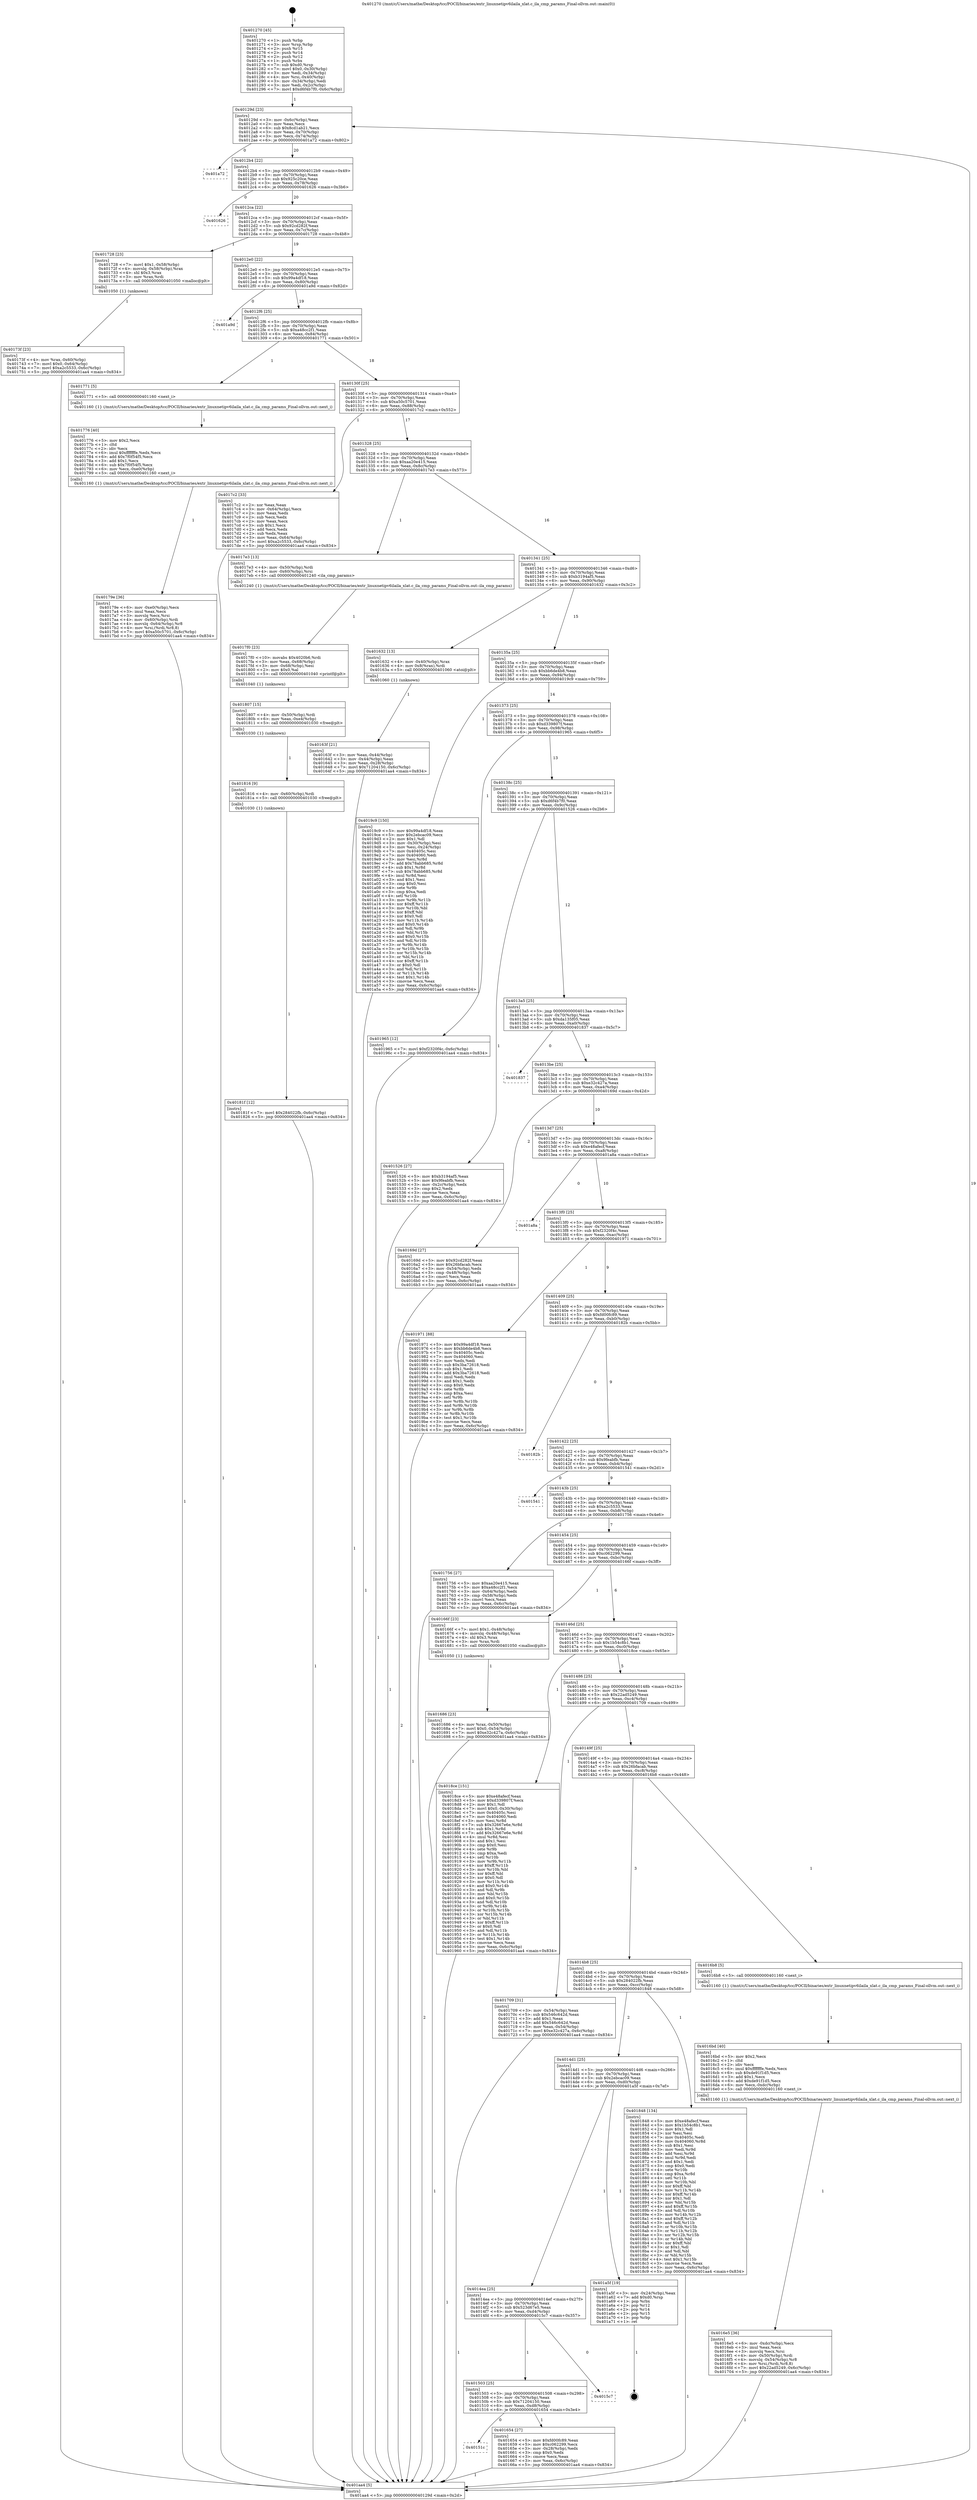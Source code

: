 digraph "0x401270" {
  label = "0x401270 (/mnt/c/Users/mathe/Desktop/tcc/POCII/binaries/extr_linuxnetipv6ilaila_xlat.c_ila_cmp_params_Final-ollvm.out::main(0))"
  labelloc = "t"
  node[shape=record]

  Entry [label="",width=0.3,height=0.3,shape=circle,fillcolor=black,style=filled]
  "0x40129d" [label="{
     0x40129d [23]\l
     | [instrs]\l
     &nbsp;&nbsp;0x40129d \<+3\>: mov -0x6c(%rbp),%eax\l
     &nbsp;&nbsp;0x4012a0 \<+2\>: mov %eax,%ecx\l
     &nbsp;&nbsp;0x4012a2 \<+6\>: sub $0x8cd1ab21,%ecx\l
     &nbsp;&nbsp;0x4012a8 \<+3\>: mov %eax,-0x70(%rbp)\l
     &nbsp;&nbsp;0x4012ab \<+3\>: mov %ecx,-0x74(%rbp)\l
     &nbsp;&nbsp;0x4012ae \<+6\>: je 0000000000401a72 \<main+0x802\>\l
  }"]
  "0x401a72" [label="{
     0x401a72\l
  }", style=dashed]
  "0x4012b4" [label="{
     0x4012b4 [22]\l
     | [instrs]\l
     &nbsp;&nbsp;0x4012b4 \<+5\>: jmp 00000000004012b9 \<main+0x49\>\l
     &nbsp;&nbsp;0x4012b9 \<+3\>: mov -0x70(%rbp),%eax\l
     &nbsp;&nbsp;0x4012bc \<+5\>: sub $0x925c20ce,%eax\l
     &nbsp;&nbsp;0x4012c1 \<+3\>: mov %eax,-0x78(%rbp)\l
     &nbsp;&nbsp;0x4012c4 \<+6\>: je 0000000000401626 \<main+0x3b6\>\l
  }"]
  Exit [label="",width=0.3,height=0.3,shape=circle,fillcolor=black,style=filled,peripheries=2]
  "0x401626" [label="{
     0x401626\l
  }", style=dashed]
  "0x4012ca" [label="{
     0x4012ca [22]\l
     | [instrs]\l
     &nbsp;&nbsp;0x4012ca \<+5\>: jmp 00000000004012cf \<main+0x5f\>\l
     &nbsp;&nbsp;0x4012cf \<+3\>: mov -0x70(%rbp),%eax\l
     &nbsp;&nbsp;0x4012d2 \<+5\>: sub $0x92cd282f,%eax\l
     &nbsp;&nbsp;0x4012d7 \<+3\>: mov %eax,-0x7c(%rbp)\l
     &nbsp;&nbsp;0x4012da \<+6\>: je 0000000000401728 \<main+0x4b8\>\l
  }"]
  "0x40181f" [label="{
     0x40181f [12]\l
     | [instrs]\l
     &nbsp;&nbsp;0x40181f \<+7\>: movl $0x284022fb,-0x6c(%rbp)\l
     &nbsp;&nbsp;0x401826 \<+5\>: jmp 0000000000401aa4 \<main+0x834\>\l
  }"]
  "0x401728" [label="{
     0x401728 [23]\l
     | [instrs]\l
     &nbsp;&nbsp;0x401728 \<+7\>: movl $0x1,-0x58(%rbp)\l
     &nbsp;&nbsp;0x40172f \<+4\>: movslq -0x58(%rbp),%rax\l
     &nbsp;&nbsp;0x401733 \<+4\>: shl $0x3,%rax\l
     &nbsp;&nbsp;0x401737 \<+3\>: mov %rax,%rdi\l
     &nbsp;&nbsp;0x40173a \<+5\>: call 0000000000401050 \<malloc@plt\>\l
     | [calls]\l
     &nbsp;&nbsp;0x401050 \{1\} (unknown)\l
  }"]
  "0x4012e0" [label="{
     0x4012e0 [22]\l
     | [instrs]\l
     &nbsp;&nbsp;0x4012e0 \<+5\>: jmp 00000000004012e5 \<main+0x75\>\l
     &nbsp;&nbsp;0x4012e5 \<+3\>: mov -0x70(%rbp),%eax\l
     &nbsp;&nbsp;0x4012e8 \<+5\>: sub $0x99a4df18,%eax\l
     &nbsp;&nbsp;0x4012ed \<+3\>: mov %eax,-0x80(%rbp)\l
     &nbsp;&nbsp;0x4012f0 \<+6\>: je 0000000000401a9d \<main+0x82d\>\l
  }"]
  "0x401816" [label="{
     0x401816 [9]\l
     | [instrs]\l
     &nbsp;&nbsp;0x401816 \<+4\>: mov -0x60(%rbp),%rdi\l
     &nbsp;&nbsp;0x40181a \<+5\>: call 0000000000401030 \<free@plt\>\l
     | [calls]\l
     &nbsp;&nbsp;0x401030 \{1\} (unknown)\l
  }"]
  "0x401a9d" [label="{
     0x401a9d\l
  }", style=dashed]
  "0x4012f6" [label="{
     0x4012f6 [25]\l
     | [instrs]\l
     &nbsp;&nbsp;0x4012f6 \<+5\>: jmp 00000000004012fb \<main+0x8b\>\l
     &nbsp;&nbsp;0x4012fb \<+3\>: mov -0x70(%rbp),%eax\l
     &nbsp;&nbsp;0x4012fe \<+5\>: sub $0xa48cc2f1,%eax\l
     &nbsp;&nbsp;0x401303 \<+6\>: mov %eax,-0x84(%rbp)\l
     &nbsp;&nbsp;0x401309 \<+6\>: je 0000000000401771 \<main+0x501\>\l
  }"]
  "0x401807" [label="{
     0x401807 [15]\l
     | [instrs]\l
     &nbsp;&nbsp;0x401807 \<+4\>: mov -0x50(%rbp),%rdi\l
     &nbsp;&nbsp;0x40180b \<+6\>: mov %eax,-0xe4(%rbp)\l
     &nbsp;&nbsp;0x401811 \<+5\>: call 0000000000401030 \<free@plt\>\l
     | [calls]\l
     &nbsp;&nbsp;0x401030 \{1\} (unknown)\l
  }"]
  "0x401771" [label="{
     0x401771 [5]\l
     | [instrs]\l
     &nbsp;&nbsp;0x401771 \<+5\>: call 0000000000401160 \<next_i\>\l
     | [calls]\l
     &nbsp;&nbsp;0x401160 \{1\} (/mnt/c/Users/mathe/Desktop/tcc/POCII/binaries/extr_linuxnetipv6ilaila_xlat.c_ila_cmp_params_Final-ollvm.out::next_i)\l
  }"]
  "0x40130f" [label="{
     0x40130f [25]\l
     | [instrs]\l
     &nbsp;&nbsp;0x40130f \<+5\>: jmp 0000000000401314 \<main+0xa4\>\l
     &nbsp;&nbsp;0x401314 \<+3\>: mov -0x70(%rbp),%eax\l
     &nbsp;&nbsp;0x401317 \<+5\>: sub $0xa50c5701,%eax\l
     &nbsp;&nbsp;0x40131c \<+6\>: mov %eax,-0x88(%rbp)\l
     &nbsp;&nbsp;0x401322 \<+6\>: je 00000000004017c2 \<main+0x552\>\l
  }"]
  "0x4017f0" [label="{
     0x4017f0 [23]\l
     | [instrs]\l
     &nbsp;&nbsp;0x4017f0 \<+10\>: movabs $0x4020b6,%rdi\l
     &nbsp;&nbsp;0x4017fa \<+3\>: mov %eax,-0x68(%rbp)\l
     &nbsp;&nbsp;0x4017fd \<+3\>: mov -0x68(%rbp),%esi\l
     &nbsp;&nbsp;0x401800 \<+2\>: mov $0x0,%al\l
     &nbsp;&nbsp;0x401802 \<+5\>: call 0000000000401040 \<printf@plt\>\l
     | [calls]\l
     &nbsp;&nbsp;0x401040 \{1\} (unknown)\l
  }"]
  "0x4017c2" [label="{
     0x4017c2 [33]\l
     | [instrs]\l
     &nbsp;&nbsp;0x4017c2 \<+2\>: xor %eax,%eax\l
     &nbsp;&nbsp;0x4017c4 \<+3\>: mov -0x64(%rbp),%ecx\l
     &nbsp;&nbsp;0x4017c7 \<+2\>: mov %eax,%edx\l
     &nbsp;&nbsp;0x4017c9 \<+2\>: sub %ecx,%edx\l
     &nbsp;&nbsp;0x4017cb \<+2\>: mov %eax,%ecx\l
     &nbsp;&nbsp;0x4017cd \<+3\>: sub $0x1,%ecx\l
     &nbsp;&nbsp;0x4017d0 \<+2\>: add %ecx,%edx\l
     &nbsp;&nbsp;0x4017d2 \<+2\>: sub %edx,%eax\l
     &nbsp;&nbsp;0x4017d4 \<+3\>: mov %eax,-0x64(%rbp)\l
     &nbsp;&nbsp;0x4017d7 \<+7\>: movl $0xa2c5533,-0x6c(%rbp)\l
     &nbsp;&nbsp;0x4017de \<+5\>: jmp 0000000000401aa4 \<main+0x834\>\l
  }"]
  "0x401328" [label="{
     0x401328 [25]\l
     | [instrs]\l
     &nbsp;&nbsp;0x401328 \<+5\>: jmp 000000000040132d \<main+0xbd\>\l
     &nbsp;&nbsp;0x40132d \<+3\>: mov -0x70(%rbp),%eax\l
     &nbsp;&nbsp;0x401330 \<+5\>: sub $0xaa20e415,%eax\l
     &nbsp;&nbsp;0x401335 \<+6\>: mov %eax,-0x8c(%rbp)\l
     &nbsp;&nbsp;0x40133b \<+6\>: je 00000000004017e3 \<main+0x573\>\l
  }"]
  "0x40179e" [label="{
     0x40179e [36]\l
     | [instrs]\l
     &nbsp;&nbsp;0x40179e \<+6\>: mov -0xe0(%rbp),%ecx\l
     &nbsp;&nbsp;0x4017a4 \<+3\>: imul %eax,%ecx\l
     &nbsp;&nbsp;0x4017a7 \<+3\>: movslq %ecx,%rsi\l
     &nbsp;&nbsp;0x4017aa \<+4\>: mov -0x60(%rbp),%rdi\l
     &nbsp;&nbsp;0x4017ae \<+4\>: movslq -0x64(%rbp),%r8\l
     &nbsp;&nbsp;0x4017b2 \<+4\>: mov %rsi,(%rdi,%r8,8)\l
     &nbsp;&nbsp;0x4017b6 \<+7\>: movl $0xa50c5701,-0x6c(%rbp)\l
     &nbsp;&nbsp;0x4017bd \<+5\>: jmp 0000000000401aa4 \<main+0x834\>\l
  }"]
  "0x4017e3" [label="{
     0x4017e3 [13]\l
     | [instrs]\l
     &nbsp;&nbsp;0x4017e3 \<+4\>: mov -0x50(%rbp),%rdi\l
     &nbsp;&nbsp;0x4017e7 \<+4\>: mov -0x60(%rbp),%rsi\l
     &nbsp;&nbsp;0x4017eb \<+5\>: call 0000000000401240 \<ila_cmp_params\>\l
     | [calls]\l
     &nbsp;&nbsp;0x401240 \{1\} (/mnt/c/Users/mathe/Desktop/tcc/POCII/binaries/extr_linuxnetipv6ilaila_xlat.c_ila_cmp_params_Final-ollvm.out::ila_cmp_params)\l
  }"]
  "0x401341" [label="{
     0x401341 [25]\l
     | [instrs]\l
     &nbsp;&nbsp;0x401341 \<+5\>: jmp 0000000000401346 \<main+0xd6\>\l
     &nbsp;&nbsp;0x401346 \<+3\>: mov -0x70(%rbp),%eax\l
     &nbsp;&nbsp;0x401349 \<+5\>: sub $0xb3194af5,%eax\l
     &nbsp;&nbsp;0x40134e \<+6\>: mov %eax,-0x90(%rbp)\l
     &nbsp;&nbsp;0x401354 \<+6\>: je 0000000000401632 \<main+0x3c2\>\l
  }"]
  "0x401776" [label="{
     0x401776 [40]\l
     | [instrs]\l
     &nbsp;&nbsp;0x401776 \<+5\>: mov $0x2,%ecx\l
     &nbsp;&nbsp;0x40177b \<+1\>: cltd\l
     &nbsp;&nbsp;0x40177c \<+2\>: idiv %ecx\l
     &nbsp;&nbsp;0x40177e \<+6\>: imul $0xfffffffe,%edx,%ecx\l
     &nbsp;&nbsp;0x401784 \<+6\>: add $0x7f0f54f5,%ecx\l
     &nbsp;&nbsp;0x40178a \<+3\>: add $0x1,%ecx\l
     &nbsp;&nbsp;0x40178d \<+6\>: sub $0x7f0f54f5,%ecx\l
     &nbsp;&nbsp;0x401793 \<+6\>: mov %ecx,-0xe0(%rbp)\l
     &nbsp;&nbsp;0x401799 \<+5\>: call 0000000000401160 \<next_i\>\l
     | [calls]\l
     &nbsp;&nbsp;0x401160 \{1\} (/mnt/c/Users/mathe/Desktop/tcc/POCII/binaries/extr_linuxnetipv6ilaila_xlat.c_ila_cmp_params_Final-ollvm.out::next_i)\l
  }"]
  "0x401632" [label="{
     0x401632 [13]\l
     | [instrs]\l
     &nbsp;&nbsp;0x401632 \<+4\>: mov -0x40(%rbp),%rax\l
     &nbsp;&nbsp;0x401636 \<+4\>: mov 0x8(%rax),%rdi\l
     &nbsp;&nbsp;0x40163a \<+5\>: call 0000000000401060 \<atoi@plt\>\l
     | [calls]\l
     &nbsp;&nbsp;0x401060 \{1\} (unknown)\l
  }"]
  "0x40135a" [label="{
     0x40135a [25]\l
     | [instrs]\l
     &nbsp;&nbsp;0x40135a \<+5\>: jmp 000000000040135f \<main+0xef\>\l
     &nbsp;&nbsp;0x40135f \<+3\>: mov -0x70(%rbp),%eax\l
     &nbsp;&nbsp;0x401362 \<+5\>: sub $0xbb6de4b8,%eax\l
     &nbsp;&nbsp;0x401367 \<+6\>: mov %eax,-0x94(%rbp)\l
     &nbsp;&nbsp;0x40136d \<+6\>: je 00000000004019c9 \<main+0x759\>\l
  }"]
  "0x40173f" [label="{
     0x40173f [23]\l
     | [instrs]\l
     &nbsp;&nbsp;0x40173f \<+4\>: mov %rax,-0x60(%rbp)\l
     &nbsp;&nbsp;0x401743 \<+7\>: movl $0x0,-0x64(%rbp)\l
     &nbsp;&nbsp;0x40174a \<+7\>: movl $0xa2c5533,-0x6c(%rbp)\l
     &nbsp;&nbsp;0x401751 \<+5\>: jmp 0000000000401aa4 \<main+0x834\>\l
  }"]
  "0x4019c9" [label="{
     0x4019c9 [150]\l
     | [instrs]\l
     &nbsp;&nbsp;0x4019c9 \<+5\>: mov $0x99a4df18,%eax\l
     &nbsp;&nbsp;0x4019ce \<+5\>: mov $0x2ebcac09,%ecx\l
     &nbsp;&nbsp;0x4019d3 \<+2\>: mov $0x1,%dl\l
     &nbsp;&nbsp;0x4019d5 \<+3\>: mov -0x30(%rbp),%esi\l
     &nbsp;&nbsp;0x4019d8 \<+3\>: mov %esi,-0x24(%rbp)\l
     &nbsp;&nbsp;0x4019db \<+7\>: mov 0x40405c,%esi\l
     &nbsp;&nbsp;0x4019e2 \<+7\>: mov 0x404060,%edi\l
     &nbsp;&nbsp;0x4019e9 \<+3\>: mov %esi,%r8d\l
     &nbsp;&nbsp;0x4019ec \<+7\>: add $0x78abb685,%r8d\l
     &nbsp;&nbsp;0x4019f3 \<+4\>: sub $0x1,%r8d\l
     &nbsp;&nbsp;0x4019f7 \<+7\>: sub $0x78abb685,%r8d\l
     &nbsp;&nbsp;0x4019fe \<+4\>: imul %r8d,%esi\l
     &nbsp;&nbsp;0x401a02 \<+3\>: and $0x1,%esi\l
     &nbsp;&nbsp;0x401a05 \<+3\>: cmp $0x0,%esi\l
     &nbsp;&nbsp;0x401a08 \<+4\>: sete %r9b\l
     &nbsp;&nbsp;0x401a0c \<+3\>: cmp $0xa,%edi\l
     &nbsp;&nbsp;0x401a0f \<+4\>: setl %r10b\l
     &nbsp;&nbsp;0x401a13 \<+3\>: mov %r9b,%r11b\l
     &nbsp;&nbsp;0x401a16 \<+4\>: xor $0xff,%r11b\l
     &nbsp;&nbsp;0x401a1a \<+3\>: mov %r10b,%bl\l
     &nbsp;&nbsp;0x401a1d \<+3\>: xor $0xff,%bl\l
     &nbsp;&nbsp;0x401a20 \<+3\>: xor $0x0,%dl\l
     &nbsp;&nbsp;0x401a23 \<+3\>: mov %r11b,%r14b\l
     &nbsp;&nbsp;0x401a26 \<+4\>: and $0x0,%r14b\l
     &nbsp;&nbsp;0x401a2a \<+3\>: and %dl,%r9b\l
     &nbsp;&nbsp;0x401a2d \<+3\>: mov %bl,%r15b\l
     &nbsp;&nbsp;0x401a30 \<+4\>: and $0x0,%r15b\l
     &nbsp;&nbsp;0x401a34 \<+3\>: and %dl,%r10b\l
     &nbsp;&nbsp;0x401a37 \<+3\>: or %r9b,%r14b\l
     &nbsp;&nbsp;0x401a3a \<+3\>: or %r10b,%r15b\l
     &nbsp;&nbsp;0x401a3d \<+3\>: xor %r15b,%r14b\l
     &nbsp;&nbsp;0x401a40 \<+3\>: or %bl,%r11b\l
     &nbsp;&nbsp;0x401a43 \<+4\>: xor $0xff,%r11b\l
     &nbsp;&nbsp;0x401a47 \<+3\>: or $0x0,%dl\l
     &nbsp;&nbsp;0x401a4a \<+3\>: and %dl,%r11b\l
     &nbsp;&nbsp;0x401a4d \<+3\>: or %r11b,%r14b\l
     &nbsp;&nbsp;0x401a50 \<+4\>: test $0x1,%r14b\l
     &nbsp;&nbsp;0x401a54 \<+3\>: cmovne %ecx,%eax\l
     &nbsp;&nbsp;0x401a57 \<+3\>: mov %eax,-0x6c(%rbp)\l
     &nbsp;&nbsp;0x401a5a \<+5\>: jmp 0000000000401aa4 \<main+0x834\>\l
  }"]
  "0x401373" [label="{
     0x401373 [25]\l
     | [instrs]\l
     &nbsp;&nbsp;0x401373 \<+5\>: jmp 0000000000401378 \<main+0x108\>\l
     &nbsp;&nbsp;0x401378 \<+3\>: mov -0x70(%rbp),%eax\l
     &nbsp;&nbsp;0x40137b \<+5\>: sub $0xd339807f,%eax\l
     &nbsp;&nbsp;0x401380 \<+6\>: mov %eax,-0x98(%rbp)\l
     &nbsp;&nbsp;0x401386 \<+6\>: je 0000000000401965 \<main+0x6f5\>\l
  }"]
  "0x4016e5" [label="{
     0x4016e5 [36]\l
     | [instrs]\l
     &nbsp;&nbsp;0x4016e5 \<+6\>: mov -0xdc(%rbp),%ecx\l
     &nbsp;&nbsp;0x4016eb \<+3\>: imul %eax,%ecx\l
     &nbsp;&nbsp;0x4016ee \<+3\>: movslq %ecx,%rsi\l
     &nbsp;&nbsp;0x4016f1 \<+4\>: mov -0x50(%rbp),%rdi\l
     &nbsp;&nbsp;0x4016f5 \<+4\>: movslq -0x54(%rbp),%r8\l
     &nbsp;&nbsp;0x4016f9 \<+4\>: mov %rsi,(%rdi,%r8,8)\l
     &nbsp;&nbsp;0x4016fd \<+7\>: movl $0x22ad5249,-0x6c(%rbp)\l
     &nbsp;&nbsp;0x401704 \<+5\>: jmp 0000000000401aa4 \<main+0x834\>\l
  }"]
  "0x401965" [label="{
     0x401965 [12]\l
     | [instrs]\l
     &nbsp;&nbsp;0x401965 \<+7\>: movl $0xf2320f4c,-0x6c(%rbp)\l
     &nbsp;&nbsp;0x40196c \<+5\>: jmp 0000000000401aa4 \<main+0x834\>\l
  }"]
  "0x40138c" [label="{
     0x40138c [25]\l
     | [instrs]\l
     &nbsp;&nbsp;0x40138c \<+5\>: jmp 0000000000401391 \<main+0x121\>\l
     &nbsp;&nbsp;0x401391 \<+3\>: mov -0x70(%rbp),%eax\l
     &nbsp;&nbsp;0x401394 \<+5\>: sub $0xd6f4b7f0,%eax\l
     &nbsp;&nbsp;0x401399 \<+6\>: mov %eax,-0x9c(%rbp)\l
     &nbsp;&nbsp;0x40139f \<+6\>: je 0000000000401526 \<main+0x2b6\>\l
  }"]
  "0x4016bd" [label="{
     0x4016bd [40]\l
     | [instrs]\l
     &nbsp;&nbsp;0x4016bd \<+5\>: mov $0x2,%ecx\l
     &nbsp;&nbsp;0x4016c2 \<+1\>: cltd\l
     &nbsp;&nbsp;0x4016c3 \<+2\>: idiv %ecx\l
     &nbsp;&nbsp;0x4016c5 \<+6\>: imul $0xfffffffe,%edx,%ecx\l
     &nbsp;&nbsp;0x4016cb \<+6\>: sub $0xde91f1d5,%ecx\l
     &nbsp;&nbsp;0x4016d1 \<+3\>: add $0x1,%ecx\l
     &nbsp;&nbsp;0x4016d4 \<+6\>: add $0xde91f1d5,%ecx\l
     &nbsp;&nbsp;0x4016da \<+6\>: mov %ecx,-0xdc(%rbp)\l
     &nbsp;&nbsp;0x4016e0 \<+5\>: call 0000000000401160 \<next_i\>\l
     | [calls]\l
     &nbsp;&nbsp;0x401160 \{1\} (/mnt/c/Users/mathe/Desktop/tcc/POCII/binaries/extr_linuxnetipv6ilaila_xlat.c_ila_cmp_params_Final-ollvm.out::next_i)\l
  }"]
  "0x401526" [label="{
     0x401526 [27]\l
     | [instrs]\l
     &nbsp;&nbsp;0x401526 \<+5\>: mov $0xb3194af5,%eax\l
     &nbsp;&nbsp;0x40152b \<+5\>: mov $0x9feabfb,%ecx\l
     &nbsp;&nbsp;0x401530 \<+3\>: mov -0x2c(%rbp),%edx\l
     &nbsp;&nbsp;0x401533 \<+3\>: cmp $0x2,%edx\l
     &nbsp;&nbsp;0x401536 \<+3\>: cmovne %ecx,%eax\l
     &nbsp;&nbsp;0x401539 \<+3\>: mov %eax,-0x6c(%rbp)\l
     &nbsp;&nbsp;0x40153c \<+5\>: jmp 0000000000401aa4 \<main+0x834\>\l
  }"]
  "0x4013a5" [label="{
     0x4013a5 [25]\l
     | [instrs]\l
     &nbsp;&nbsp;0x4013a5 \<+5\>: jmp 00000000004013aa \<main+0x13a\>\l
     &nbsp;&nbsp;0x4013aa \<+3\>: mov -0x70(%rbp),%eax\l
     &nbsp;&nbsp;0x4013ad \<+5\>: sub $0xda135f05,%eax\l
     &nbsp;&nbsp;0x4013b2 \<+6\>: mov %eax,-0xa0(%rbp)\l
     &nbsp;&nbsp;0x4013b8 \<+6\>: je 0000000000401837 \<main+0x5c7\>\l
  }"]
  "0x401aa4" [label="{
     0x401aa4 [5]\l
     | [instrs]\l
     &nbsp;&nbsp;0x401aa4 \<+5\>: jmp 000000000040129d \<main+0x2d\>\l
  }"]
  "0x401270" [label="{
     0x401270 [45]\l
     | [instrs]\l
     &nbsp;&nbsp;0x401270 \<+1\>: push %rbp\l
     &nbsp;&nbsp;0x401271 \<+3\>: mov %rsp,%rbp\l
     &nbsp;&nbsp;0x401274 \<+2\>: push %r15\l
     &nbsp;&nbsp;0x401276 \<+2\>: push %r14\l
     &nbsp;&nbsp;0x401278 \<+2\>: push %r12\l
     &nbsp;&nbsp;0x40127a \<+1\>: push %rbx\l
     &nbsp;&nbsp;0x40127b \<+7\>: sub $0xd0,%rsp\l
     &nbsp;&nbsp;0x401282 \<+7\>: movl $0x0,-0x30(%rbp)\l
     &nbsp;&nbsp;0x401289 \<+3\>: mov %edi,-0x34(%rbp)\l
     &nbsp;&nbsp;0x40128c \<+4\>: mov %rsi,-0x40(%rbp)\l
     &nbsp;&nbsp;0x401290 \<+3\>: mov -0x34(%rbp),%edi\l
     &nbsp;&nbsp;0x401293 \<+3\>: mov %edi,-0x2c(%rbp)\l
     &nbsp;&nbsp;0x401296 \<+7\>: movl $0xd6f4b7f0,-0x6c(%rbp)\l
  }"]
  "0x40163f" [label="{
     0x40163f [21]\l
     | [instrs]\l
     &nbsp;&nbsp;0x40163f \<+3\>: mov %eax,-0x44(%rbp)\l
     &nbsp;&nbsp;0x401642 \<+3\>: mov -0x44(%rbp),%eax\l
     &nbsp;&nbsp;0x401645 \<+3\>: mov %eax,-0x28(%rbp)\l
     &nbsp;&nbsp;0x401648 \<+7\>: movl $0x71204150,-0x6c(%rbp)\l
     &nbsp;&nbsp;0x40164f \<+5\>: jmp 0000000000401aa4 \<main+0x834\>\l
  }"]
  "0x401686" [label="{
     0x401686 [23]\l
     | [instrs]\l
     &nbsp;&nbsp;0x401686 \<+4\>: mov %rax,-0x50(%rbp)\l
     &nbsp;&nbsp;0x40168a \<+7\>: movl $0x0,-0x54(%rbp)\l
     &nbsp;&nbsp;0x401691 \<+7\>: movl $0xe32c427a,-0x6c(%rbp)\l
     &nbsp;&nbsp;0x401698 \<+5\>: jmp 0000000000401aa4 \<main+0x834\>\l
  }"]
  "0x401837" [label="{
     0x401837\l
  }", style=dashed]
  "0x4013be" [label="{
     0x4013be [25]\l
     | [instrs]\l
     &nbsp;&nbsp;0x4013be \<+5\>: jmp 00000000004013c3 \<main+0x153\>\l
     &nbsp;&nbsp;0x4013c3 \<+3\>: mov -0x70(%rbp),%eax\l
     &nbsp;&nbsp;0x4013c6 \<+5\>: sub $0xe32c427a,%eax\l
     &nbsp;&nbsp;0x4013cb \<+6\>: mov %eax,-0xa4(%rbp)\l
     &nbsp;&nbsp;0x4013d1 \<+6\>: je 000000000040169d \<main+0x42d\>\l
  }"]
  "0x40151c" [label="{
     0x40151c\l
  }", style=dashed]
  "0x40169d" [label="{
     0x40169d [27]\l
     | [instrs]\l
     &nbsp;&nbsp;0x40169d \<+5\>: mov $0x92cd282f,%eax\l
     &nbsp;&nbsp;0x4016a2 \<+5\>: mov $0x26bfacab,%ecx\l
     &nbsp;&nbsp;0x4016a7 \<+3\>: mov -0x54(%rbp),%edx\l
     &nbsp;&nbsp;0x4016aa \<+3\>: cmp -0x48(%rbp),%edx\l
     &nbsp;&nbsp;0x4016ad \<+3\>: cmovl %ecx,%eax\l
     &nbsp;&nbsp;0x4016b0 \<+3\>: mov %eax,-0x6c(%rbp)\l
     &nbsp;&nbsp;0x4016b3 \<+5\>: jmp 0000000000401aa4 \<main+0x834\>\l
  }"]
  "0x4013d7" [label="{
     0x4013d7 [25]\l
     | [instrs]\l
     &nbsp;&nbsp;0x4013d7 \<+5\>: jmp 00000000004013dc \<main+0x16c\>\l
     &nbsp;&nbsp;0x4013dc \<+3\>: mov -0x70(%rbp),%eax\l
     &nbsp;&nbsp;0x4013df \<+5\>: sub $0xe48afecf,%eax\l
     &nbsp;&nbsp;0x4013e4 \<+6\>: mov %eax,-0xa8(%rbp)\l
     &nbsp;&nbsp;0x4013ea \<+6\>: je 0000000000401a8a \<main+0x81a\>\l
  }"]
  "0x401654" [label="{
     0x401654 [27]\l
     | [instrs]\l
     &nbsp;&nbsp;0x401654 \<+5\>: mov $0xfd00fc89,%eax\l
     &nbsp;&nbsp;0x401659 \<+5\>: mov $0xc062299,%ecx\l
     &nbsp;&nbsp;0x40165e \<+3\>: mov -0x28(%rbp),%edx\l
     &nbsp;&nbsp;0x401661 \<+3\>: cmp $0x0,%edx\l
     &nbsp;&nbsp;0x401664 \<+3\>: cmove %ecx,%eax\l
     &nbsp;&nbsp;0x401667 \<+3\>: mov %eax,-0x6c(%rbp)\l
     &nbsp;&nbsp;0x40166a \<+5\>: jmp 0000000000401aa4 \<main+0x834\>\l
  }"]
  "0x401a8a" [label="{
     0x401a8a\l
  }", style=dashed]
  "0x4013f0" [label="{
     0x4013f0 [25]\l
     | [instrs]\l
     &nbsp;&nbsp;0x4013f0 \<+5\>: jmp 00000000004013f5 \<main+0x185\>\l
     &nbsp;&nbsp;0x4013f5 \<+3\>: mov -0x70(%rbp),%eax\l
     &nbsp;&nbsp;0x4013f8 \<+5\>: sub $0xf2320f4c,%eax\l
     &nbsp;&nbsp;0x4013fd \<+6\>: mov %eax,-0xac(%rbp)\l
     &nbsp;&nbsp;0x401403 \<+6\>: je 0000000000401971 \<main+0x701\>\l
  }"]
  "0x401503" [label="{
     0x401503 [25]\l
     | [instrs]\l
     &nbsp;&nbsp;0x401503 \<+5\>: jmp 0000000000401508 \<main+0x298\>\l
     &nbsp;&nbsp;0x401508 \<+3\>: mov -0x70(%rbp),%eax\l
     &nbsp;&nbsp;0x40150b \<+5\>: sub $0x71204150,%eax\l
     &nbsp;&nbsp;0x401510 \<+6\>: mov %eax,-0xd8(%rbp)\l
     &nbsp;&nbsp;0x401516 \<+6\>: je 0000000000401654 \<main+0x3e4\>\l
  }"]
  "0x401971" [label="{
     0x401971 [88]\l
     | [instrs]\l
     &nbsp;&nbsp;0x401971 \<+5\>: mov $0x99a4df18,%eax\l
     &nbsp;&nbsp;0x401976 \<+5\>: mov $0xbb6de4b8,%ecx\l
     &nbsp;&nbsp;0x40197b \<+7\>: mov 0x40405c,%edx\l
     &nbsp;&nbsp;0x401982 \<+7\>: mov 0x404060,%esi\l
     &nbsp;&nbsp;0x401989 \<+2\>: mov %edx,%edi\l
     &nbsp;&nbsp;0x40198b \<+6\>: sub $0x3ba72618,%edi\l
     &nbsp;&nbsp;0x401991 \<+3\>: sub $0x1,%edi\l
     &nbsp;&nbsp;0x401994 \<+6\>: add $0x3ba72618,%edi\l
     &nbsp;&nbsp;0x40199a \<+3\>: imul %edi,%edx\l
     &nbsp;&nbsp;0x40199d \<+3\>: and $0x1,%edx\l
     &nbsp;&nbsp;0x4019a0 \<+3\>: cmp $0x0,%edx\l
     &nbsp;&nbsp;0x4019a3 \<+4\>: sete %r8b\l
     &nbsp;&nbsp;0x4019a7 \<+3\>: cmp $0xa,%esi\l
     &nbsp;&nbsp;0x4019aa \<+4\>: setl %r9b\l
     &nbsp;&nbsp;0x4019ae \<+3\>: mov %r8b,%r10b\l
     &nbsp;&nbsp;0x4019b1 \<+3\>: and %r9b,%r10b\l
     &nbsp;&nbsp;0x4019b4 \<+3\>: xor %r9b,%r8b\l
     &nbsp;&nbsp;0x4019b7 \<+3\>: or %r8b,%r10b\l
     &nbsp;&nbsp;0x4019ba \<+4\>: test $0x1,%r10b\l
     &nbsp;&nbsp;0x4019be \<+3\>: cmovne %ecx,%eax\l
     &nbsp;&nbsp;0x4019c1 \<+3\>: mov %eax,-0x6c(%rbp)\l
     &nbsp;&nbsp;0x4019c4 \<+5\>: jmp 0000000000401aa4 \<main+0x834\>\l
  }"]
  "0x401409" [label="{
     0x401409 [25]\l
     | [instrs]\l
     &nbsp;&nbsp;0x401409 \<+5\>: jmp 000000000040140e \<main+0x19e\>\l
     &nbsp;&nbsp;0x40140e \<+3\>: mov -0x70(%rbp),%eax\l
     &nbsp;&nbsp;0x401411 \<+5\>: sub $0xfd00fc89,%eax\l
     &nbsp;&nbsp;0x401416 \<+6\>: mov %eax,-0xb0(%rbp)\l
     &nbsp;&nbsp;0x40141c \<+6\>: je 000000000040182b \<main+0x5bb\>\l
  }"]
  "0x4015c7" [label="{
     0x4015c7\l
  }", style=dashed]
  "0x40182b" [label="{
     0x40182b\l
  }", style=dashed]
  "0x401422" [label="{
     0x401422 [25]\l
     | [instrs]\l
     &nbsp;&nbsp;0x401422 \<+5\>: jmp 0000000000401427 \<main+0x1b7\>\l
     &nbsp;&nbsp;0x401427 \<+3\>: mov -0x70(%rbp),%eax\l
     &nbsp;&nbsp;0x40142a \<+5\>: sub $0x9feabfb,%eax\l
     &nbsp;&nbsp;0x40142f \<+6\>: mov %eax,-0xb4(%rbp)\l
     &nbsp;&nbsp;0x401435 \<+6\>: je 0000000000401541 \<main+0x2d1\>\l
  }"]
  "0x4014ea" [label="{
     0x4014ea [25]\l
     | [instrs]\l
     &nbsp;&nbsp;0x4014ea \<+5\>: jmp 00000000004014ef \<main+0x27f\>\l
     &nbsp;&nbsp;0x4014ef \<+3\>: mov -0x70(%rbp),%eax\l
     &nbsp;&nbsp;0x4014f2 \<+5\>: sub $0x523d67e5,%eax\l
     &nbsp;&nbsp;0x4014f7 \<+6\>: mov %eax,-0xd4(%rbp)\l
     &nbsp;&nbsp;0x4014fd \<+6\>: je 00000000004015c7 \<main+0x357\>\l
  }"]
  "0x401541" [label="{
     0x401541\l
  }", style=dashed]
  "0x40143b" [label="{
     0x40143b [25]\l
     | [instrs]\l
     &nbsp;&nbsp;0x40143b \<+5\>: jmp 0000000000401440 \<main+0x1d0\>\l
     &nbsp;&nbsp;0x401440 \<+3\>: mov -0x70(%rbp),%eax\l
     &nbsp;&nbsp;0x401443 \<+5\>: sub $0xa2c5533,%eax\l
     &nbsp;&nbsp;0x401448 \<+6\>: mov %eax,-0xb8(%rbp)\l
     &nbsp;&nbsp;0x40144e \<+6\>: je 0000000000401756 \<main+0x4e6\>\l
  }"]
  "0x401a5f" [label="{
     0x401a5f [19]\l
     | [instrs]\l
     &nbsp;&nbsp;0x401a5f \<+3\>: mov -0x24(%rbp),%eax\l
     &nbsp;&nbsp;0x401a62 \<+7\>: add $0xd0,%rsp\l
     &nbsp;&nbsp;0x401a69 \<+1\>: pop %rbx\l
     &nbsp;&nbsp;0x401a6a \<+2\>: pop %r12\l
     &nbsp;&nbsp;0x401a6c \<+2\>: pop %r14\l
     &nbsp;&nbsp;0x401a6e \<+2\>: pop %r15\l
     &nbsp;&nbsp;0x401a70 \<+1\>: pop %rbp\l
     &nbsp;&nbsp;0x401a71 \<+1\>: ret\l
  }"]
  "0x401756" [label="{
     0x401756 [27]\l
     | [instrs]\l
     &nbsp;&nbsp;0x401756 \<+5\>: mov $0xaa20e415,%eax\l
     &nbsp;&nbsp;0x40175b \<+5\>: mov $0xa48cc2f1,%ecx\l
     &nbsp;&nbsp;0x401760 \<+3\>: mov -0x64(%rbp),%edx\l
     &nbsp;&nbsp;0x401763 \<+3\>: cmp -0x58(%rbp),%edx\l
     &nbsp;&nbsp;0x401766 \<+3\>: cmovl %ecx,%eax\l
     &nbsp;&nbsp;0x401769 \<+3\>: mov %eax,-0x6c(%rbp)\l
     &nbsp;&nbsp;0x40176c \<+5\>: jmp 0000000000401aa4 \<main+0x834\>\l
  }"]
  "0x401454" [label="{
     0x401454 [25]\l
     | [instrs]\l
     &nbsp;&nbsp;0x401454 \<+5\>: jmp 0000000000401459 \<main+0x1e9\>\l
     &nbsp;&nbsp;0x401459 \<+3\>: mov -0x70(%rbp),%eax\l
     &nbsp;&nbsp;0x40145c \<+5\>: sub $0xc062299,%eax\l
     &nbsp;&nbsp;0x401461 \<+6\>: mov %eax,-0xbc(%rbp)\l
     &nbsp;&nbsp;0x401467 \<+6\>: je 000000000040166f \<main+0x3ff\>\l
  }"]
  "0x4014d1" [label="{
     0x4014d1 [25]\l
     | [instrs]\l
     &nbsp;&nbsp;0x4014d1 \<+5\>: jmp 00000000004014d6 \<main+0x266\>\l
     &nbsp;&nbsp;0x4014d6 \<+3\>: mov -0x70(%rbp),%eax\l
     &nbsp;&nbsp;0x4014d9 \<+5\>: sub $0x2ebcac09,%eax\l
     &nbsp;&nbsp;0x4014de \<+6\>: mov %eax,-0xd0(%rbp)\l
     &nbsp;&nbsp;0x4014e4 \<+6\>: je 0000000000401a5f \<main+0x7ef\>\l
  }"]
  "0x40166f" [label="{
     0x40166f [23]\l
     | [instrs]\l
     &nbsp;&nbsp;0x40166f \<+7\>: movl $0x1,-0x48(%rbp)\l
     &nbsp;&nbsp;0x401676 \<+4\>: movslq -0x48(%rbp),%rax\l
     &nbsp;&nbsp;0x40167a \<+4\>: shl $0x3,%rax\l
     &nbsp;&nbsp;0x40167e \<+3\>: mov %rax,%rdi\l
     &nbsp;&nbsp;0x401681 \<+5\>: call 0000000000401050 \<malloc@plt\>\l
     | [calls]\l
     &nbsp;&nbsp;0x401050 \{1\} (unknown)\l
  }"]
  "0x40146d" [label="{
     0x40146d [25]\l
     | [instrs]\l
     &nbsp;&nbsp;0x40146d \<+5\>: jmp 0000000000401472 \<main+0x202\>\l
     &nbsp;&nbsp;0x401472 \<+3\>: mov -0x70(%rbp),%eax\l
     &nbsp;&nbsp;0x401475 \<+5\>: sub $0x1b54c8b1,%eax\l
     &nbsp;&nbsp;0x40147a \<+6\>: mov %eax,-0xc0(%rbp)\l
     &nbsp;&nbsp;0x401480 \<+6\>: je 00000000004018ce \<main+0x65e\>\l
  }"]
  "0x401848" [label="{
     0x401848 [134]\l
     | [instrs]\l
     &nbsp;&nbsp;0x401848 \<+5\>: mov $0xe48afecf,%eax\l
     &nbsp;&nbsp;0x40184d \<+5\>: mov $0x1b54c8b1,%ecx\l
     &nbsp;&nbsp;0x401852 \<+2\>: mov $0x1,%dl\l
     &nbsp;&nbsp;0x401854 \<+2\>: xor %esi,%esi\l
     &nbsp;&nbsp;0x401856 \<+7\>: mov 0x40405c,%edi\l
     &nbsp;&nbsp;0x40185d \<+8\>: mov 0x404060,%r8d\l
     &nbsp;&nbsp;0x401865 \<+3\>: sub $0x1,%esi\l
     &nbsp;&nbsp;0x401868 \<+3\>: mov %edi,%r9d\l
     &nbsp;&nbsp;0x40186b \<+3\>: add %esi,%r9d\l
     &nbsp;&nbsp;0x40186e \<+4\>: imul %r9d,%edi\l
     &nbsp;&nbsp;0x401872 \<+3\>: and $0x1,%edi\l
     &nbsp;&nbsp;0x401875 \<+3\>: cmp $0x0,%edi\l
     &nbsp;&nbsp;0x401878 \<+4\>: sete %r10b\l
     &nbsp;&nbsp;0x40187c \<+4\>: cmp $0xa,%r8d\l
     &nbsp;&nbsp;0x401880 \<+4\>: setl %r11b\l
     &nbsp;&nbsp;0x401884 \<+3\>: mov %r10b,%bl\l
     &nbsp;&nbsp;0x401887 \<+3\>: xor $0xff,%bl\l
     &nbsp;&nbsp;0x40188a \<+3\>: mov %r11b,%r14b\l
     &nbsp;&nbsp;0x40188d \<+4\>: xor $0xff,%r14b\l
     &nbsp;&nbsp;0x401891 \<+3\>: xor $0x1,%dl\l
     &nbsp;&nbsp;0x401894 \<+3\>: mov %bl,%r15b\l
     &nbsp;&nbsp;0x401897 \<+4\>: and $0xff,%r15b\l
     &nbsp;&nbsp;0x40189b \<+3\>: and %dl,%r10b\l
     &nbsp;&nbsp;0x40189e \<+3\>: mov %r14b,%r12b\l
     &nbsp;&nbsp;0x4018a1 \<+4\>: and $0xff,%r12b\l
     &nbsp;&nbsp;0x4018a5 \<+3\>: and %dl,%r11b\l
     &nbsp;&nbsp;0x4018a8 \<+3\>: or %r10b,%r15b\l
     &nbsp;&nbsp;0x4018ab \<+3\>: or %r11b,%r12b\l
     &nbsp;&nbsp;0x4018ae \<+3\>: xor %r12b,%r15b\l
     &nbsp;&nbsp;0x4018b1 \<+3\>: or %r14b,%bl\l
     &nbsp;&nbsp;0x4018b4 \<+3\>: xor $0xff,%bl\l
     &nbsp;&nbsp;0x4018b7 \<+3\>: or $0x1,%dl\l
     &nbsp;&nbsp;0x4018ba \<+2\>: and %dl,%bl\l
     &nbsp;&nbsp;0x4018bc \<+3\>: or %bl,%r15b\l
     &nbsp;&nbsp;0x4018bf \<+4\>: test $0x1,%r15b\l
     &nbsp;&nbsp;0x4018c3 \<+3\>: cmovne %ecx,%eax\l
     &nbsp;&nbsp;0x4018c6 \<+3\>: mov %eax,-0x6c(%rbp)\l
     &nbsp;&nbsp;0x4018c9 \<+5\>: jmp 0000000000401aa4 \<main+0x834\>\l
  }"]
  "0x4018ce" [label="{
     0x4018ce [151]\l
     | [instrs]\l
     &nbsp;&nbsp;0x4018ce \<+5\>: mov $0xe48afecf,%eax\l
     &nbsp;&nbsp;0x4018d3 \<+5\>: mov $0xd339807f,%ecx\l
     &nbsp;&nbsp;0x4018d8 \<+2\>: mov $0x1,%dl\l
     &nbsp;&nbsp;0x4018da \<+7\>: movl $0x0,-0x30(%rbp)\l
     &nbsp;&nbsp;0x4018e1 \<+7\>: mov 0x40405c,%esi\l
     &nbsp;&nbsp;0x4018e8 \<+7\>: mov 0x404060,%edi\l
     &nbsp;&nbsp;0x4018ef \<+3\>: mov %esi,%r8d\l
     &nbsp;&nbsp;0x4018f2 \<+7\>: sub $0x32667e6e,%r8d\l
     &nbsp;&nbsp;0x4018f9 \<+4\>: sub $0x1,%r8d\l
     &nbsp;&nbsp;0x4018fd \<+7\>: add $0x32667e6e,%r8d\l
     &nbsp;&nbsp;0x401904 \<+4\>: imul %r8d,%esi\l
     &nbsp;&nbsp;0x401908 \<+3\>: and $0x1,%esi\l
     &nbsp;&nbsp;0x40190b \<+3\>: cmp $0x0,%esi\l
     &nbsp;&nbsp;0x40190e \<+4\>: sete %r9b\l
     &nbsp;&nbsp;0x401912 \<+3\>: cmp $0xa,%edi\l
     &nbsp;&nbsp;0x401915 \<+4\>: setl %r10b\l
     &nbsp;&nbsp;0x401919 \<+3\>: mov %r9b,%r11b\l
     &nbsp;&nbsp;0x40191c \<+4\>: xor $0xff,%r11b\l
     &nbsp;&nbsp;0x401920 \<+3\>: mov %r10b,%bl\l
     &nbsp;&nbsp;0x401923 \<+3\>: xor $0xff,%bl\l
     &nbsp;&nbsp;0x401926 \<+3\>: xor $0x0,%dl\l
     &nbsp;&nbsp;0x401929 \<+3\>: mov %r11b,%r14b\l
     &nbsp;&nbsp;0x40192c \<+4\>: and $0x0,%r14b\l
     &nbsp;&nbsp;0x401930 \<+3\>: and %dl,%r9b\l
     &nbsp;&nbsp;0x401933 \<+3\>: mov %bl,%r15b\l
     &nbsp;&nbsp;0x401936 \<+4\>: and $0x0,%r15b\l
     &nbsp;&nbsp;0x40193a \<+3\>: and %dl,%r10b\l
     &nbsp;&nbsp;0x40193d \<+3\>: or %r9b,%r14b\l
     &nbsp;&nbsp;0x401940 \<+3\>: or %r10b,%r15b\l
     &nbsp;&nbsp;0x401943 \<+3\>: xor %r15b,%r14b\l
     &nbsp;&nbsp;0x401946 \<+3\>: or %bl,%r11b\l
     &nbsp;&nbsp;0x401949 \<+4\>: xor $0xff,%r11b\l
     &nbsp;&nbsp;0x40194d \<+3\>: or $0x0,%dl\l
     &nbsp;&nbsp;0x401950 \<+3\>: and %dl,%r11b\l
     &nbsp;&nbsp;0x401953 \<+3\>: or %r11b,%r14b\l
     &nbsp;&nbsp;0x401956 \<+4\>: test $0x1,%r14b\l
     &nbsp;&nbsp;0x40195a \<+3\>: cmovne %ecx,%eax\l
     &nbsp;&nbsp;0x40195d \<+3\>: mov %eax,-0x6c(%rbp)\l
     &nbsp;&nbsp;0x401960 \<+5\>: jmp 0000000000401aa4 \<main+0x834\>\l
  }"]
  "0x401486" [label="{
     0x401486 [25]\l
     | [instrs]\l
     &nbsp;&nbsp;0x401486 \<+5\>: jmp 000000000040148b \<main+0x21b\>\l
     &nbsp;&nbsp;0x40148b \<+3\>: mov -0x70(%rbp),%eax\l
     &nbsp;&nbsp;0x40148e \<+5\>: sub $0x22ad5249,%eax\l
     &nbsp;&nbsp;0x401493 \<+6\>: mov %eax,-0xc4(%rbp)\l
     &nbsp;&nbsp;0x401499 \<+6\>: je 0000000000401709 \<main+0x499\>\l
  }"]
  "0x4014b8" [label="{
     0x4014b8 [25]\l
     | [instrs]\l
     &nbsp;&nbsp;0x4014b8 \<+5\>: jmp 00000000004014bd \<main+0x24d\>\l
     &nbsp;&nbsp;0x4014bd \<+3\>: mov -0x70(%rbp),%eax\l
     &nbsp;&nbsp;0x4014c0 \<+5\>: sub $0x284022fb,%eax\l
     &nbsp;&nbsp;0x4014c5 \<+6\>: mov %eax,-0xcc(%rbp)\l
     &nbsp;&nbsp;0x4014cb \<+6\>: je 0000000000401848 \<main+0x5d8\>\l
  }"]
  "0x401709" [label="{
     0x401709 [31]\l
     | [instrs]\l
     &nbsp;&nbsp;0x401709 \<+3\>: mov -0x54(%rbp),%eax\l
     &nbsp;&nbsp;0x40170c \<+5\>: sub $0x546c642d,%eax\l
     &nbsp;&nbsp;0x401711 \<+3\>: add $0x1,%eax\l
     &nbsp;&nbsp;0x401714 \<+5\>: add $0x546c642d,%eax\l
     &nbsp;&nbsp;0x401719 \<+3\>: mov %eax,-0x54(%rbp)\l
     &nbsp;&nbsp;0x40171c \<+7\>: movl $0xe32c427a,-0x6c(%rbp)\l
     &nbsp;&nbsp;0x401723 \<+5\>: jmp 0000000000401aa4 \<main+0x834\>\l
  }"]
  "0x40149f" [label="{
     0x40149f [25]\l
     | [instrs]\l
     &nbsp;&nbsp;0x40149f \<+5\>: jmp 00000000004014a4 \<main+0x234\>\l
     &nbsp;&nbsp;0x4014a4 \<+3\>: mov -0x70(%rbp),%eax\l
     &nbsp;&nbsp;0x4014a7 \<+5\>: sub $0x26bfacab,%eax\l
     &nbsp;&nbsp;0x4014ac \<+6\>: mov %eax,-0xc8(%rbp)\l
     &nbsp;&nbsp;0x4014b2 \<+6\>: je 00000000004016b8 \<main+0x448\>\l
  }"]
  "0x4016b8" [label="{
     0x4016b8 [5]\l
     | [instrs]\l
     &nbsp;&nbsp;0x4016b8 \<+5\>: call 0000000000401160 \<next_i\>\l
     | [calls]\l
     &nbsp;&nbsp;0x401160 \{1\} (/mnt/c/Users/mathe/Desktop/tcc/POCII/binaries/extr_linuxnetipv6ilaila_xlat.c_ila_cmp_params_Final-ollvm.out::next_i)\l
  }"]
  Entry -> "0x401270" [label=" 1"]
  "0x40129d" -> "0x401a72" [label=" 0"]
  "0x40129d" -> "0x4012b4" [label=" 20"]
  "0x401a5f" -> Exit [label=" 1"]
  "0x4012b4" -> "0x401626" [label=" 0"]
  "0x4012b4" -> "0x4012ca" [label=" 20"]
  "0x4019c9" -> "0x401aa4" [label=" 1"]
  "0x4012ca" -> "0x401728" [label=" 1"]
  "0x4012ca" -> "0x4012e0" [label=" 19"]
  "0x401971" -> "0x401aa4" [label=" 1"]
  "0x4012e0" -> "0x401a9d" [label=" 0"]
  "0x4012e0" -> "0x4012f6" [label=" 19"]
  "0x401965" -> "0x401aa4" [label=" 1"]
  "0x4012f6" -> "0x401771" [label=" 1"]
  "0x4012f6" -> "0x40130f" [label=" 18"]
  "0x4018ce" -> "0x401aa4" [label=" 1"]
  "0x40130f" -> "0x4017c2" [label=" 1"]
  "0x40130f" -> "0x401328" [label=" 17"]
  "0x401848" -> "0x401aa4" [label=" 1"]
  "0x401328" -> "0x4017e3" [label=" 1"]
  "0x401328" -> "0x401341" [label=" 16"]
  "0x40181f" -> "0x401aa4" [label=" 1"]
  "0x401341" -> "0x401632" [label=" 1"]
  "0x401341" -> "0x40135a" [label=" 15"]
  "0x401816" -> "0x40181f" [label=" 1"]
  "0x40135a" -> "0x4019c9" [label=" 1"]
  "0x40135a" -> "0x401373" [label=" 14"]
  "0x401807" -> "0x401816" [label=" 1"]
  "0x401373" -> "0x401965" [label=" 1"]
  "0x401373" -> "0x40138c" [label=" 13"]
  "0x4017f0" -> "0x401807" [label=" 1"]
  "0x40138c" -> "0x401526" [label=" 1"]
  "0x40138c" -> "0x4013a5" [label=" 12"]
  "0x401526" -> "0x401aa4" [label=" 1"]
  "0x401270" -> "0x40129d" [label=" 1"]
  "0x401aa4" -> "0x40129d" [label=" 19"]
  "0x401632" -> "0x40163f" [label=" 1"]
  "0x40163f" -> "0x401aa4" [label=" 1"]
  "0x4017e3" -> "0x4017f0" [label=" 1"]
  "0x4013a5" -> "0x401837" [label=" 0"]
  "0x4013a5" -> "0x4013be" [label=" 12"]
  "0x4017c2" -> "0x401aa4" [label=" 1"]
  "0x4013be" -> "0x40169d" [label=" 2"]
  "0x4013be" -> "0x4013d7" [label=" 10"]
  "0x40179e" -> "0x401aa4" [label=" 1"]
  "0x4013d7" -> "0x401a8a" [label=" 0"]
  "0x4013d7" -> "0x4013f0" [label=" 10"]
  "0x401776" -> "0x40179e" [label=" 1"]
  "0x4013f0" -> "0x401971" [label=" 1"]
  "0x4013f0" -> "0x401409" [label=" 9"]
  "0x401756" -> "0x401aa4" [label=" 2"]
  "0x401409" -> "0x40182b" [label=" 0"]
  "0x401409" -> "0x401422" [label=" 9"]
  "0x40173f" -> "0x401aa4" [label=" 1"]
  "0x401422" -> "0x401541" [label=" 0"]
  "0x401422" -> "0x40143b" [label=" 9"]
  "0x401709" -> "0x401aa4" [label=" 1"]
  "0x40143b" -> "0x401756" [label=" 2"]
  "0x40143b" -> "0x401454" [label=" 7"]
  "0x4016e5" -> "0x401aa4" [label=" 1"]
  "0x401454" -> "0x40166f" [label=" 1"]
  "0x401454" -> "0x40146d" [label=" 6"]
  "0x4016b8" -> "0x4016bd" [label=" 1"]
  "0x40146d" -> "0x4018ce" [label=" 1"]
  "0x40146d" -> "0x401486" [label=" 5"]
  "0x40169d" -> "0x401aa4" [label=" 2"]
  "0x401486" -> "0x401709" [label=" 1"]
  "0x401486" -> "0x40149f" [label=" 4"]
  "0x40166f" -> "0x401686" [label=" 1"]
  "0x40149f" -> "0x4016b8" [label=" 1"]
  "0x40149f" -> "0x4014b8" [label=" 3"]
  "0x401686" -> "0x401aa4" [label=" 1"]
  "0x4014b8" -> "0x401848" [label=" 1"]
  "0x4014b8" -> "0x4014d1" [label=" 2"]
  "0x4016bd" -> "0x4016e5" [label=" 1"]
  "0x4014d1" -> "0x401a5f" [label=" 1"]
  "0x4014d1" -> "0x4014ea" [label=" 1"]
  "0x401728" -> "0x40173f" [label=" 1"]
  "0x4014ea" -> "0x4015c7" [label=" 0"]
  "0x4014ea" -> "0x401503" [label=" 1"]
  "0x401771" -> "0x401776" [label=" 1"]
  "0x401503" -> "0x401654" [label=" 1"]
  "0x401503" -> "0x40151c" [label=" 0"]
  "0x401654" -> "0x401aa4" [label=" 1"]
}
